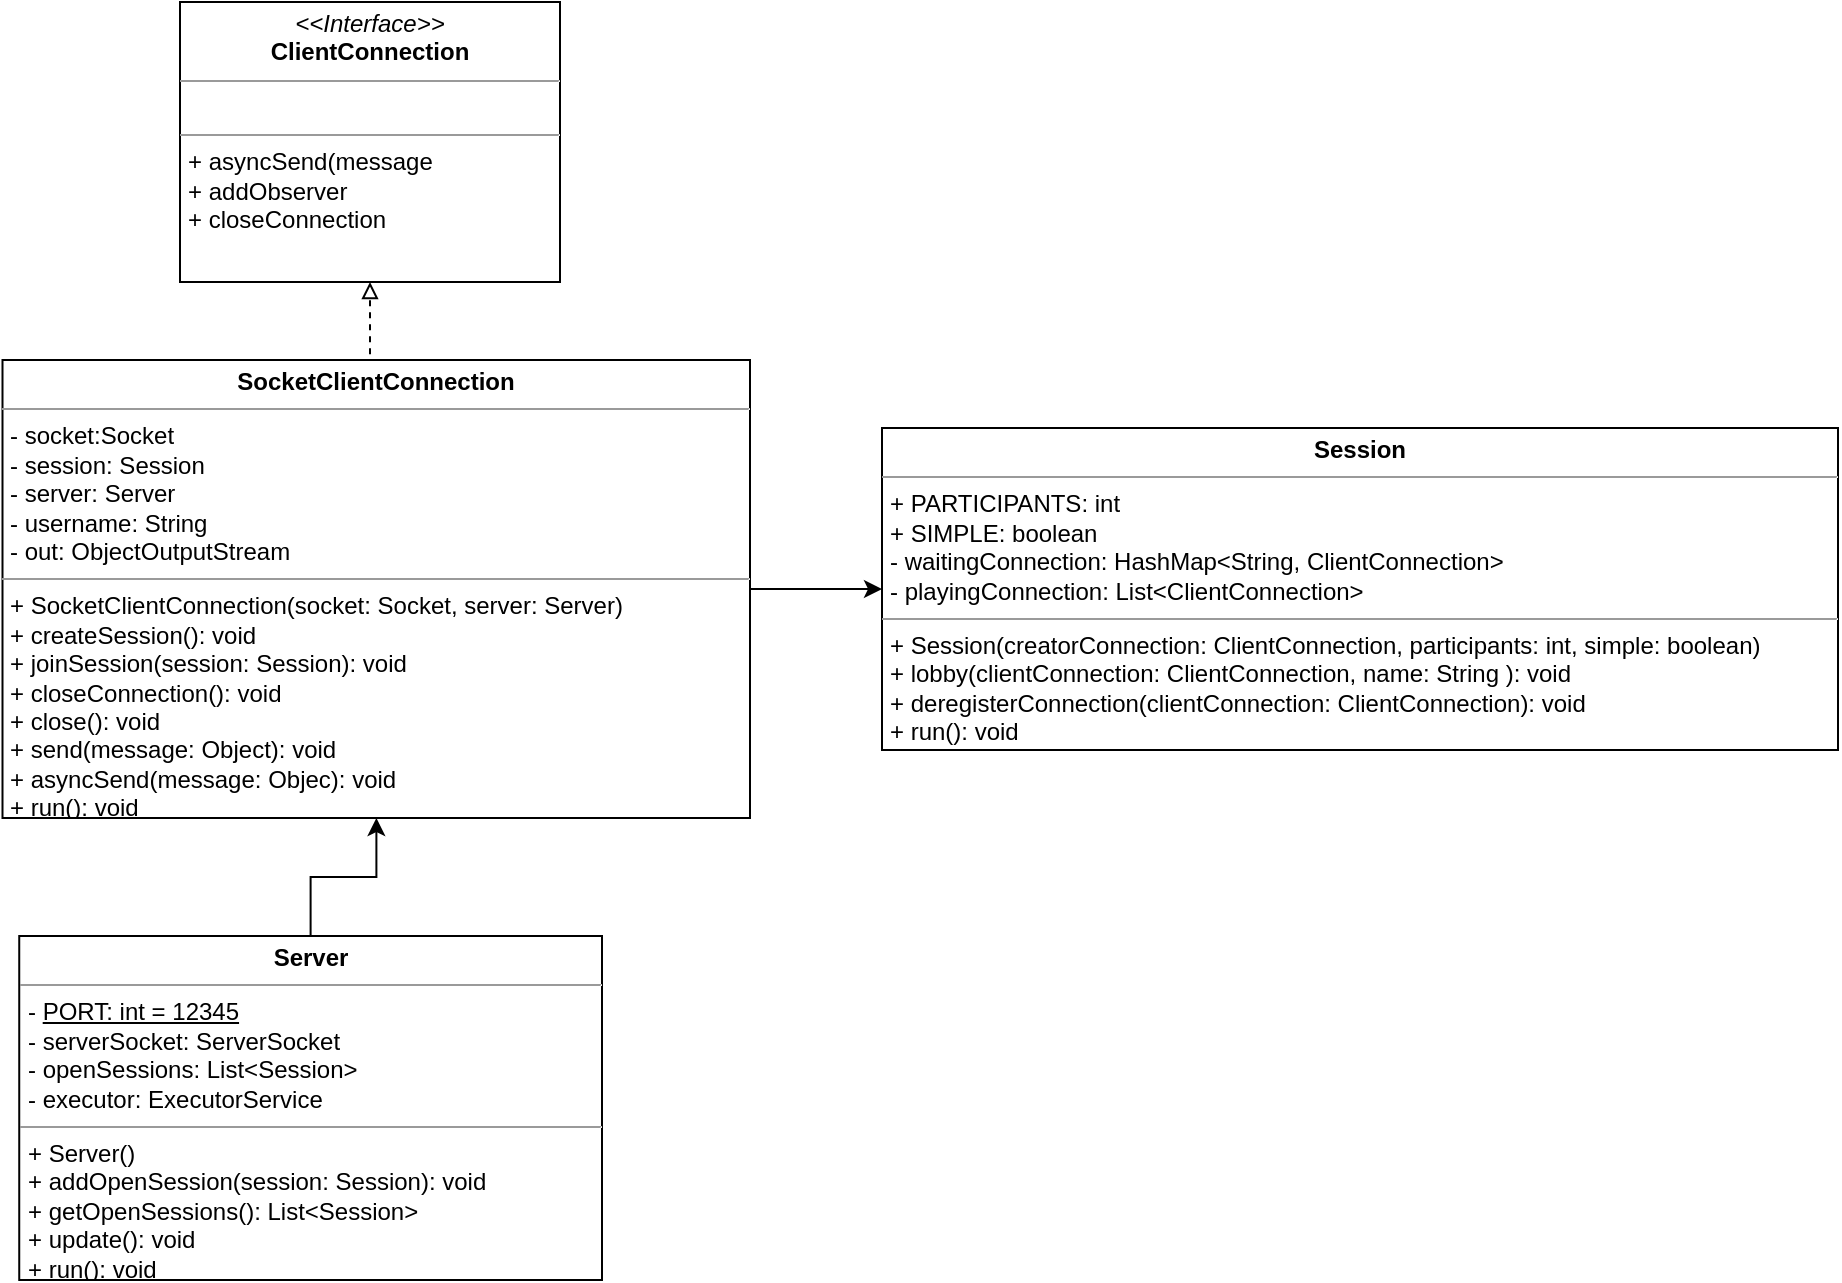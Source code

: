<mxfile version="12.9.3" type="device"><diagram id="-F6IbUxWvlXDgiMtLPX2" name="Pagina-1"><mxGraphModel dx="1146" dy="552" grid="0" gridSize="10" guides="1" tooltips="1" connect="1" arrows="1" fold="1" page="1" pageScale="1" pageWidth="1169" pageHeight="827" math="0" shadow="0"><root><mxCell id="0"/><mxCell id="1" parent="0"/><mxCell id="yA1F6lq7do9-HNx4flmW-1" value="&lt;p style=&quot;margin: 0px ; margin-top: 4px ; text-align: center&quot;&gt;&lt;b&gt;Server&lt;/b&gt;&lt;/p&gt;&lt;hr size=&quot;1&quot;&gt;&lt;p style=&quot;margin: 0px ; margin-left: 4px&quot;&gt;&lt;span&gt;-&amp;nbsp;&lt;/span&gt;&lt;u&gt;PORT: int = 12345&lt;/u&gt;&lt;br&gt;&lt;/p&gt;&lt;p style=&quot;margin: 0px ; margin-left: 4px&quot;&gt;- serverSocket: ServerSocket&lt;/p&gt;&lt;p style=&quot;margin: 0px ; margin-left: 4px&quot;&gt;- openSessions: List&amp;lt;Session&amp;gt;&lt;/p&gt;&lt;p style=&quot;margin: 0px ; margin-left: 4px&quot;&gt;- executor: ExecutorService&lt;/p&gt;&lt;hr size=&quot;1&quot;&gt;&lt;p style=&quot;margin: 0px ; margin-left: 4px&quot;&gt;+ Server()&lt;/p&gt;&lt;p style=&quot;margin: 0px ; margin-left: 4px&quot;&gt;+ addOpenSession(session: Session): void&lt;/p&gt;&lt;p style=&quot;margin: 0px ; margin-left: 4px&quot;&gt;&lt;span&gt;+ getOpenSessions(): List&amp;lt;Session&amp;gt;&lt;/span&gt;&lt;/p&gt;&lt;p style=&quot;margin: 0px ; margin-left: 4px&quot;&gt;&lt;span&gt;+ update(): void&lt;/span&gt;&lt;/p&gt;&lt;p style=&quot;margin: 0px ; margin-left: 4px&quot;&gt;&lt;span&gt;+ run(): void&lt;/span&gt;&lt;br&gt;&lt;/p&gt;" style="verticalAlign=top;align=left;overflow=fill;fontSize=12;fontFamily=Helvetica;html=1;" vertex="1" parent="1"><mxGeometry x="48.62" y="522" width="291.38" height="172" as="geometry"/></mxCell><mxCell id="yA1F6lq7do9-HNx4flmW-5" style="edgeStyle=orthogonalEdgeStyle;rounded=0;orthogonalLoop=1;jettySize=auto;html=1;entryX=0.5;entryY=1;entryDx=0;entryDy=0;endArrow=block;endFill=0;dashed=1;exitX=0.5;exitY=0;exitDx=0;exitDy=0;" edge="1" parent="1" source="yA1F6lq7do9-HNx4flmW-2" target="yA1F6lq7do9-HNx4flmW-4"><mxGeometry relative="1" as="geometry"/></mxCell><mxCell id="yA1F6lq7do9-HNx4flmW-14" style="edgeStyle=orthogonalEdgeStyle;rounded=0;orthogonalLoop=1;jettySize=auto;html=1;endArrow=classic;endFill=1;" edge="1" parent="1" source="yA1F6lq7do9-HNx4flmW-2" target="yA1F6lq7do9-HNx4flmW-11"><mxGeometry relative="1" as="geometry"/></mxCell><mxCell id="yA1F6lq7do9-HNx4flmW-2" value="&lt;p style=&quot;margin: 0px ; margin-top: 4px ; text-align: center&quot;&gt;&lt;b&gt;SocketClientConnection&lt;/b&gt;&lt;/p&gt;&lt;hr size=&quot;1&quot;&gt;&lt;p style=&quot;margin: 0px ; margin-left: 4px&quot;&gt;- socket:Socket&lt;/p&gt;&lt;p style=&quot;margin: 0px ; margin-left: 4px&quot;&gt;- session: Session&lt;/p&gt;&lt;p style=&quot;margin: 0px ; margin-left: 4px&quot;&gt;- server: Server&lt;/p&gt;&lt;p style=&quot;margin: 0px ; margin-left: 4px&quot;&gt;- username: String&lt;/p&gt;&lt;p style=&quot;margin: 0px ; margin-left: 4px&quot;&gt;- out: ObjectOutputStream&lt;/p&gt;&lt;hr size=&quot;1&quot;&gt;&lt;p style=&quot;margin: 0px ; margin-left: 4px&quot;&gt;+ SocketClientConnection(socket: Socket, server: Server)&lt;/p&gt;&lt;p style=&quot;margin: 0px ; margin-left: 4px&quot;&gt;+ createSession(): void&lt;/p&gt;&lt;p style=&quot;margin: 0px ; margin-left: 4px&quot;&gt;+ joinSession(session: Session): void&lt;/p&gt;&lt;p style=&quot;margin: 0px ; margin-left: 4px&quot;&gt;+ closeConnection(): void&lt;/p&gt;&lt;p style=&quot;margin: 0px ; margin-left: 4px&quot;&gt;+ close(): void&lt;/p&gt;&lt;p style=&quot;margin: 0px ; margin-left: 4px&quot;&gt;+ send(message: Object): void&lt;/p&gt;&lt;p style=&quot;margin: 0px ; margin-left: 4px&quot;&gt;+ asyncSend(message: Objec): void&lt;/p&gt;&lt;p style=&quot;margin: 0px ; margin-left: 4px&quot;&gt;+ run(): void&lt;/p&gt;" style="verticalAlign=top;align=left;overflow=fill;fontSize=12;fontFamily=Helvetica;html=1;" vertex="1" parent="1"><mxGeometry x="40.25" y="234" width="373.75" height="229" as="geometry"/></mxCell><mxCell id="yA1F6lq7do9-HNx4flmW-4" value="&lt;p style=&quot;margin: 0px ; margin-top: 4px ; text-align: center&quot;&gt;&lt;i&gt;&amp;lt;&amp;lt;Interface&amp;gt;&amp;gt;&lt;/i&gt;&lt;br&gt;&lt;b&gt;ClientConnection&lt;/b&gt;&lt;/p&gt;&lt;hr size=&quot;1&quot;&gt;&lt;p style=&quot;margin: 0px ; margin-left: 4px&quot;&gt;&lt;br&gt;&lt;/p&gt;&lt;hr size=&quot;1&quot;&gt;&lt;p style=&quot;margin: 0px ; margin-left: 4px&quot;&gt;+ asyncSend(message&lt;/p&gt;&lt;p style=&quot;margin: 0px ; margin-left: 4px&quot;&gt;+ addObserver&lt;/p&gt;&lt;p style=&quot;margin: 0px ; margin-left: 4px&quot;&gt;+ closeConnection&lt;/p&gt;" style="verticalAlign=top;align=left;overflow=fill;fontSize=12;fontFamily=Helvetica;html=1;" vertex="1" parent="1"><mxGeometry x="129" y="55" width="190" height="140" as="geometry"/></mxCell><mxCell id="yA1F6lq7do9-HNx4flmW-13" style="edgeStyle=orthogonalEdgeStyle;rounded=0;orthogonalLoop=1;jettySize=auto;html=1;endArrow=classic;endFill=1;" edge="1" parent="1" source="yA1F6lq7do9-HNx4flmW-1" target="yA1F6lq7do9-HNx4flmW-2"><mxGeometry relative="1" as="geometry"/></mxCell><mxCell id="yA1F6lq7do9-HNx4flmW-11" value="&lt;p style=&quot;margin: 0px ; margin-top: 4px ; text-align: center&quot;&gt;&lt;b&gt;Session&lt;/b&gt;&lt;/p&gt;&lt;hr size=&quot;1&quot;&gt;&lt;p style=&quot;margin: 0px 0px 0px 4px&quot;&gt;+ PARTICIPANTS: int&lt;/p&gt;&lt;p style=&quot;margin: 0px 0px 0px 4px&quot;&gt;+ SIMPLE: boolean&lt;/p&gt;&lt;p style=&quot;margin: 0px 0px 0px 4px&quot;&gt;- waitingConnection: HashMap&amp;lt;String, ClientConnection&amp;gt;&lt;/p&gt;&lt;p style=&quot;margin: 0px 0px 0px 4px&quot;&gt;- playingConnection: List&amp;lt;ClientConnection&amp;gt;&lt;/p&gt;&lt;hr size=&quot;1&quot;&gt;&lt;p style=&quot;margin: 0px 0px 0px 4px&quot;&gt;+ Session(creatorConnection: ClientConnection, participants: int, simple: boolean)&lt;/p&gt;&lt;p style=&quot;margin: 0px 0px 0px 4px&quot;&gt;+&amp;nbsp;&lt;span&gt;lobby(clientConnection: ClientConnection, name: String ): void&lt;/span&gt;&lt;/p&gt;&lt;p style=&quot;margin: 0px 0px 0px 4px&quot;&gt;&lt;span&gt;+ deregisterConnection(clientConnection: ClientConnection): void&lt;/span&gt;&lt;/p&gt;&lt;div&gt;&lt;p style=&quot;margin: 0px 0px 0px 4px&quot;&gt;+ run(): void&lt;/p&gt;&lt;/div&gt;&lt;div&gt;&lt;br&gt;&lt;/div&gt;" style="verticalAlign=top;align=left;overflow=fill;fontSize=12;fontFamily=Helvetica;html=1;" vertex="1" parent="1"><mxGeometry x="480" y="268" width="478" height="161" as="geometry"/></mxCell></root></mxGraphModel></diagram></mxfile>